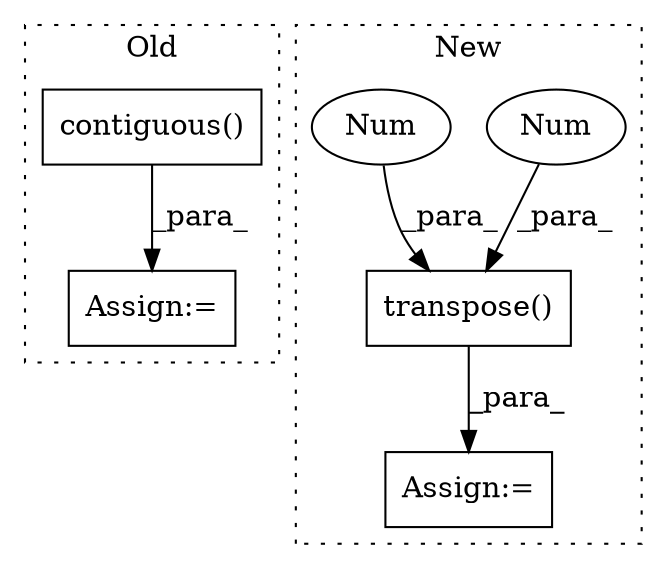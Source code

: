 digraph G {
subgraph cluster0 {
1 [label="contiguous()" a="75" s="774" l="14" shape="box"];
6 [label="Assign:=" a="68" s="771" l="3" shape="box"];
label = "Old";
style="dotted";
}
subgraph cluster1 {
2 [label="transpose()" a="75" s="1460,1476" l="12,1" shape="box"];
3 [label="Num" a="76" s="1472" l="1" shape="ellipse"];
4 [label="Num" a="76" s="1475" l="1" shape="ellipse"];
5 [label="Assign:=" a="68" s="1537" l="3" shape="box"];
label = "New";
style="dotted";
}
1 -> 6 [label="_para_"];
2 -> 5 [label="_para_"];
3 -> 2 [label="_para_"];
4 -> 2 [label="_para_"];
}